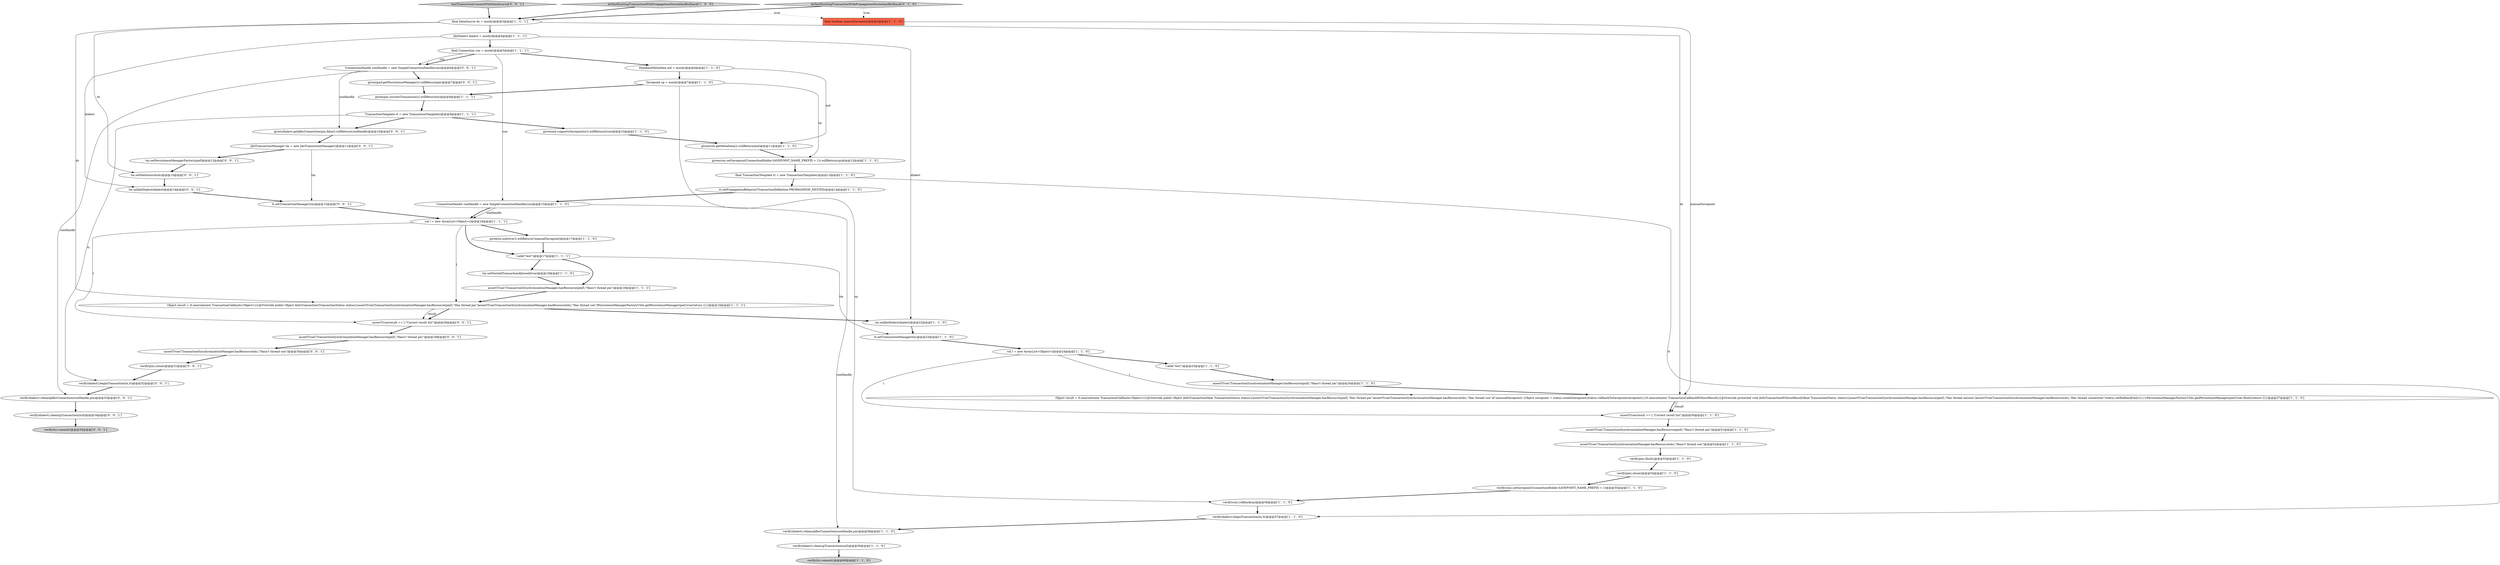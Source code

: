 digraph {
12 [style = filled, label = "tt.setPropagationBehavior(TransactionDefinition.PROPAGATION_NESTED)@@@14@@@['1', '1', '0']", fillcolor = white, shape = ellipse image = "AAA0AAABBB1BBB"];
40 [style = filled, label = "given(dialect.getJdbcConnection(pm,false)).willReturn(conHandle)@@@10@@@['0', '0', '1']", fillcolor = white, shape = ellipse image = "AAA0AAABBB3BBB"];
53 [style = filled, label = "tt.setTransactionManager(tm)@@@15@@@['0', '0', '1']", fillcolor = white, shape = ellipse image = "AAA0AAABBB3BBB"];
27 [style = filled, label = "verify(dialect).beginTransaction(tx,tt)@@@57@@@['1', '1', '0']", fillcolor = white, shape = ellipse image = "AAA0AAABBB1BBB"];
46 [style = filled, label = "given(pmf.getPersistenceManager()).willReturn(pm)@@@7@@@['0', '0', '1']", fillcolor = white, shape = ellipse image = "AAA0AAABBB3BBB"];
54 [style = filled, label = "assertTrue(!TransactionSynchronizationManager.hasResource(ds),\"Hasn't thread con\")@@@30@@@['0', '0', '1']", fillcolor = white, shape = ellipse image = "AAA0AAABBB3BBB"];
41 [style = filled, label = "tm.setPersistenceManagerFactory(pmf)@@@12@@@['0', '0', '1']", fillcolor = white, shape = ellipse image = "AAA0AAABBB3BBB"];
18 [style = filled, label = "tm.setNestedTransactionAllowed(true)@@@19@@@['1', '1', '0']", fillcolor = white, shape = ellipse image = "AAA0AAABBB1BBB"];
20 [style = filled, label = "doTestExistingTransactionWithPropagationNestedAndRollback['1', '0', '0']", fillcolor = lightgray, shape = diamond image = "AAA0AAABBB1BBB"];
28 [style = filled, label = "val l = new ArrayList<Object>()@@@24@@@['1', '1', '0']", fillcolor = white, shape = ellipse image = "AAA0AAABBB1BBB"];
10 [style = filled, label = "verify(pm).close()@@@54@@@['1', '1', '0']", fillcolor = white, shape = ellipse image = "AAA0AAABBB1BBB"];
8 [style = filled, label = "given(con.getMetaData()).willReturn(md)@@@11@@@['1', '1', '0']", fillcolor = white, shape = ellipse image = "AAA0AAABBB1BBB"];
19 [style = filled, label = "assertTrue(!TransactionSynchronizationManager.hasResource(ds),\"Hasn't thread con\")@@@52@@@['1', '1', '0']", fillcolor = white, shape = ellipse image = "AAA0AAABBB1BBB"];
21 [style = filled, label = "final DataSource ds = mock()@@@3@@@['1', '1', '1']", fillcolor = white, shape = ellipse image = "AAA0AAABBB1BBB"];
23 [style = filled, label = "tt.setTransactionManager(tm)@@@23@@@['1', '1', '0']", fillcolor = white, shape = ellipse image = "AAA0AAABBB1BBB"];
30 [style = filled, label = "ConnectionHandle conHandle = new SimpleConnectionHandle(con)@@@15@@@['1', '1', '0']", fillcolor = white, shape = ellipse image = "AAA0AAABBB1BBB"];
25 [style = filled, label = "l.add(\"test\")@@@25@@@['1', '1', '0']", fillcolor = white, shape = ellipse image = "AAA0AAABBB1BBB"];
36 [style = filled, label = "Object result = tt.execute(new TransactionCallback<Object>(){@Override public Object doInTransaction(final TransactionStatus status){assertTrue(TransactionSynchronizationManager.hasResource(pmf),\"Has thread pm\")assertTrue(TransactionSynchronizationManager.hasResource(ds),\"Has thread con\")if (manualSavepoint) {Object savepoint = status.createSavepoint()status.rollbackToSavepoint(savepoint)}{tt.execute(new TransactionCallbackWithoutResult(){@Override protected void doInTransactionWithoutResult(final TransactionStatus status){assertTrue(TransactionSynchronizationManager.hasResource(pmf),\"Has thread session\")assertTrue(TransactionSynchronizationManager.hasResource(ds),\"Has thread connection\")status.setRollbackOnly()}})}PersistenceManagerFactoryUtils.getPersistenceManager(pmf,true).flush()return l}})@@@27@@@['1', '1', '0']", fillcolor = white, shape = ellipse image = "AAA0AAABBB1BBB"];
37 [style = filled, label = "given(md.supportsSavepoints()).willReturn(true)@@@10@@@['1', '1', '0']", fillcolor = white, shape = ellipse image = "AAA0AAABBB1BBB"];
49 [style = filled, label = "verify(dialect).releaseJdbcConnection(conHandle,pm)@@@33@@@['0', '0', '1']", fillcolor = white, shape = ellipse image = "AAA0AAABBB3BBB"];
6 [style = filled, label = "TransactionTemplate tt = new TransactionTemplate()@@@9@@@['1', '1', '1']", fillcolor = white, shape = ellipse image = "AAA0AAABBB1BBB"];
47 [style = filled, label = "tm.setJdoDialect(dialect)@@@14@@@['0', '0', '1']", fillcolor = white, shape = ellipse image = "AAA0AAABBB3BBB"];
7 [style = filled, label = "verify(pm).flush()@@@53@@@['1', '1', '0']", fillcolor = white, shape = ellipse image = "AAA0AAABBB1BBB"];
34 [style = filled, label = "verify(dialect).cleanupTransaction(null)@@@59@@@['1', '1', '0']", fillcolor = white, shape = ellipse image = "AAA0AAABBB1BBB"];
45 [style = filled, label = "verify(pm).close()@@@31@@@['0', '0', '1']", fillcolor = white, shape = ellipse image = "AAA0AAABBB3BBB"];
55 [style = filled, label = "ConnectionHandle conHandle = new SimpleConnectionHandle(con)@@@6@@@['0', '0', '1']", fillcolor = white, shape = ellipse image = "AAA0AAABBB3BBB"];
24 [style = filled, label = "val l = new ArrayList<Object>()@@@16@@@['1', '1', '1']", fillcolor = white, shape = ellipse image = "AAA0AAABBB1BBB"];
15 [style = filled, label = "verify(tx).commit()@@@60@@@['1', '1', '0']", fillcolor = lightgray, shape = ellipse image = "AAA0AAABBB1BBB"];
14 [style = filled, label = "assertTrue(result == l,\"Correct result list\")@@@50@@@['1', '1', '0']", fillcolor = white, shape = ellipse image = "AAA0AAABBB1BBB"];
38 [style = filled, label = "doTestExistingTransactionWithPropagationNestedAndRollback['0', '1', '0']", fillcolor = lightgray, shape = diamond image = "AAA0AAABBB2BBB"];
42 [style = filled, label = "assertTrue(result == l,\"Correct result list\")@@@28@@@['0', '0', '1']", fillcolor = white, shape = ellipse image = "AAA0AAABBB3BBB"];
50 [style = filled, label = "verify(tx).commit()@@@35@@@['0', '0', '1']", fillcolor = lightgray, shape = ellipse image = "AAA0AAABBB3BBB"];
2 [style = filled, label = "final boolean manualSavepoint@@@2@@@['1', '1', '0']", fillcolor = tomato, shape = box image = "AAA0AAABBB1BBB"];
35 [style = filled, label = "assertTrue(!TransactionSynchronizationManager.hasResource(pmf),\"Hasn't thread pm\")@@@51@@@['1', '1', '0']", fillcolor = white, shape = ellipse image = "AAA0AAABBB1BBB"];
48 [style = filled, label = "testTransactionCommitWithDataSource['0', '0', '1']", fillcolor = lightgray, shape = diamond image = "AAA0AAABBB3BBB"];
26 [style = filled, label = "assertTrue(!TransactionSynchronizationManager.hasResource(pmf),\"Hasn't thread pm\")@@@26@@@['1', '1', '0']", fillcolor = white, shape = ellipse image = "AAA0AAABBB1BBB"];
3 [style = filled, label = "final Connection con = mock()@@@5@@@['1', '1', '1']", fillcolor = white, shape = ellipse image = "AAA0AAABBB1BBB"];
31 [style = filled, label = "verify(dialect).releaseJdbcConnection(conHandle,pm)@@@58@@@['1', '1', '0']", fillcolor = white, shape = ellipse image = "AAA0AAABBB1BBB"];
32 [style = filled, label = "JdoDialect dialect = mock()@@@4@@@['1', '1', '1']", fillcolor = white, shape = ellipse image = "AAA0AAABBB1BBB"];
0 [style = filled, label = "assertTrue(!TransactionSynchronizationManager.hasResource(pmf),\"Hasn't thread pm\")@@@18@@@['1', '1', '1']", fillcolor = white, shape = ellipse image = "AAA0AAABBB1BBB"];
29 [style = filled, label = "verify(con).rollback(sp)@@@56@@@['1', '1', '0']", fillcolor = white, shape = ellipse image = "AAA0AAABBB1BBB"];
13 [style = filled, label = "tm.setJdoDialect(dialect)@@@22@@@['1', '1', '0']", fillcolor = white, shape = ellipse image = "AAA0AAABBB1BBB"];
17 [style = filled, label = "given(con.setSavepoint(ConnectionHolder.SAVEPOINT_NAME_PREFIX + 1)).willReturn(sp)@@@12@@@['1', '1', '0']", fillcolor = white, shape = ellipse image = "AAA0AAABBB1BBB"];
5 [style = filled, label = "Savepoint sp = mock()@@@7@@@['1', '1', '0']", fillcolor = white, shape = ellipse image = "AAA0AAABBB1BBB"];
22 [style = filled, label = "verify(con).setSavepoint(ConnectionHolder.SAVEPOINT_NAME_PREFIX + 1)@@@55@@@['1', '1', '0']", fillcolor = white, shape = ellipse image = "AAA0AAABBB1BBB"];
51 [style = filled, label = "JdoTransactionManager tm = new JdoTransactionManager()@@@11@@@['0', '0', '1']", fillcolor = white, shape = ellipse image = "AAA0AAABBB3BBB"];
44 [style = filled, label = "tm.setDataSource(ds)@@@13@@@['0', '0', '1']", fillcolor = white, shape = ellipse image = "AAA0AAABBB3BBB"];
33 [style = filled, label = "given(tx.isActive()).willReturn(!manualSavepoint)@@@17@@@['1', '1', '0']", fillcolor = white, shape = ellipse image = "AAA0AAABBB1BBB"];
9 [style = filled, label = "DatabaseMetaData md = mock()@@@6@@@['1', '1', '0']", fillcolor = white, shape = ellipse image = "AAA0AAABBB1BBB"];
39 [style = filled, label = "verify(dialect).cleanupTransaction(null)@@@34@@@['0', '0', '1']", fillcolor = white, shape = ellipse image = "AAA0AAABBB3BBB"];
4 [style = filled, label = "given(pm.currentTransaction()).willReturn(tx)@@@8@@@['1', '1', '1']", fillcolor = white, shape = ellipse image = "AAA0AAABBB1BBB"];
43 [style = filled, label = "verify(dialect).beginTransaction(tx,tt)@@@32@@@['0', '0', '1']", fillcolor = white, shape = ellipse image = "AAA0AAABBB3BBB"];
52 [style = filled, label = "assertTrue(!TransactionSynchronizationManager.hasResource(pmf),\"Hasn't thread pm\")@@@29@@@['0', '0', '1']", fillcolor = white, shape = ellipse image = "AAA0AAABBB3BBB"];
1 [style = filled, label = "final TransactionTemplate tt = new TransactionTemplate()@@@13@@@['1', '1', '0']", fillcolor = white, shape = ellipse image = "AAA0AAABBB1BBB"];
16 [style = filled, label = "Object result = tt.execute(new TransactionCallback<Object>(){@Override public Object doInTransaction(TransactionStatus status){assertTrue(TransactionSynchronizationManager.hasResource(pmf),\"Has thread pm\")assertTrue(TransactionSynchronizationManager.hasResource(ds),\"Has thread con\")PersistenceManagerFactoryUtils.getPersistenceManager(pmf,true)return l}})@@@19@@@['1', '1', '1']", fillcolor = white, shape = ellipse image = "AAA0AAABBB1BBB"];
11 [style = filled, label = "l.add(\"test\")@@@17@@@['1', '1', '1']", fillcolor = white, shape = ellipse image = "AAA0AAABBB1BBB"];
22->29 [style = bold, label=""];
4->6 [style = bold, label=""];
24->33 [style = bold, label=""];
21->44 [style = solid, label="ds"];
21->32 [style = bold, label=""];
30->31 [style = solid, label="conHandle"];
3->55 [style = bold, label=""];
25->26 [style = bold, label=""];
6->37 [style = bold, label=""];
3->30 [style = solid, label="con"];
28->36 [style = solid, label="l"];
32->47 [style = solid, label="dialect"];
16->13 [style = bold, label=""];
12->30 [style = bold, label=""];
54->45 [style = bold, label=""];
2->36 [style = solid, label="manualSavepoint"];
1->27 [style = solid, label="tt"];
3->9 [style = bold, label=""];
19->7 [style = bold, label=""];
55->49 [style = solid, label="conHandle"];
31->34 [style = bold, label=""];
17->1 [style = bold, label=""];
34->15 [style = bold, label=""];
26->36 [style = bold, label=""];
40->51 [style = bold, label=""];
14->35 [style = bold, label=""];
41->44 [style = bold, label=""];
1->12 [style = bold, label=""];
33->11 [style = bold, label=""];
39->50 [style = bold, label=""];
38->2 [style = dotted, label="true"];
24->11 [style = bold, label=""];
11->18 [style = bold, label=""];
51->53 [style = solid, label="tm"];
21->36 [style = solid, label="ds"];
45->43 [style = bold, label=""];
42->52 [style = bold, label=""];
3->55 [style = solid, label="con"];
49->39 [style = bold, label=""];
36->14 [style = bold, label=""];
53->24 [style = bold, label=""];
46->4 [style = bold, label=""];
48->21 [style = bold, label=""];
29->27 [style = bold, label=""];
32->13 [style = solid, label="dialect"];
43->49 [style = bold, label=""];
36->14 [style = solid, label="result"];
55->46 [style = bold, label=""];
13->23 [style = bold, label=""];
11->0 [style = bold, label=""];
30->24 [style = solid, label="conHandle"];
9->8 [style = solid, label="md"];
16->42 [style = bold, label=""];
5->4 [style = bold, label=""];
38->21 [style = bold, label=""];
10->22 [style = bold, label=""];
5->29 [style = solid, label="sp"];
44->47 [style = bold, label=""];
24->42 [style = solid, label="l"];
28->14 [style = solid, label="l"];
51->41 [style = bold, label=""];
9->5 [style = bold, label=""];
27->31 [style = bold, label=""];
6->43 [style = solid, label="tt"];
11->23 [style = solid, label="tm"];
20->2 [style = dotted, label="true"];
7->10 [style = bold, label=""];
55->40 [style = solid, label="conHandle"];
47->53 [style = bold, label=""];
24->16 [style = solid, label="l"];
8->17 [style = bold, label=""];
16->42 [style = solid, label="result"];
52->54 [style = bold, label=""];
20->21 [style = bold, label=""];
5->17 [style = solid, label="sp"];
32->3 [style = bold, label=""];
23->28 [style = bold, label=""];
37->8 [style = bold, label=""];
35->19 [style = bold, label=""];
30->24 [style = bold, label=""];
28->25 [style = bold, label=""];
21->16 [style = solid, label="ds"];
6->40 [style = bold, label=""];
18->0 [style = bold, label=""];
0->16 [style = bold, label=""];
}
